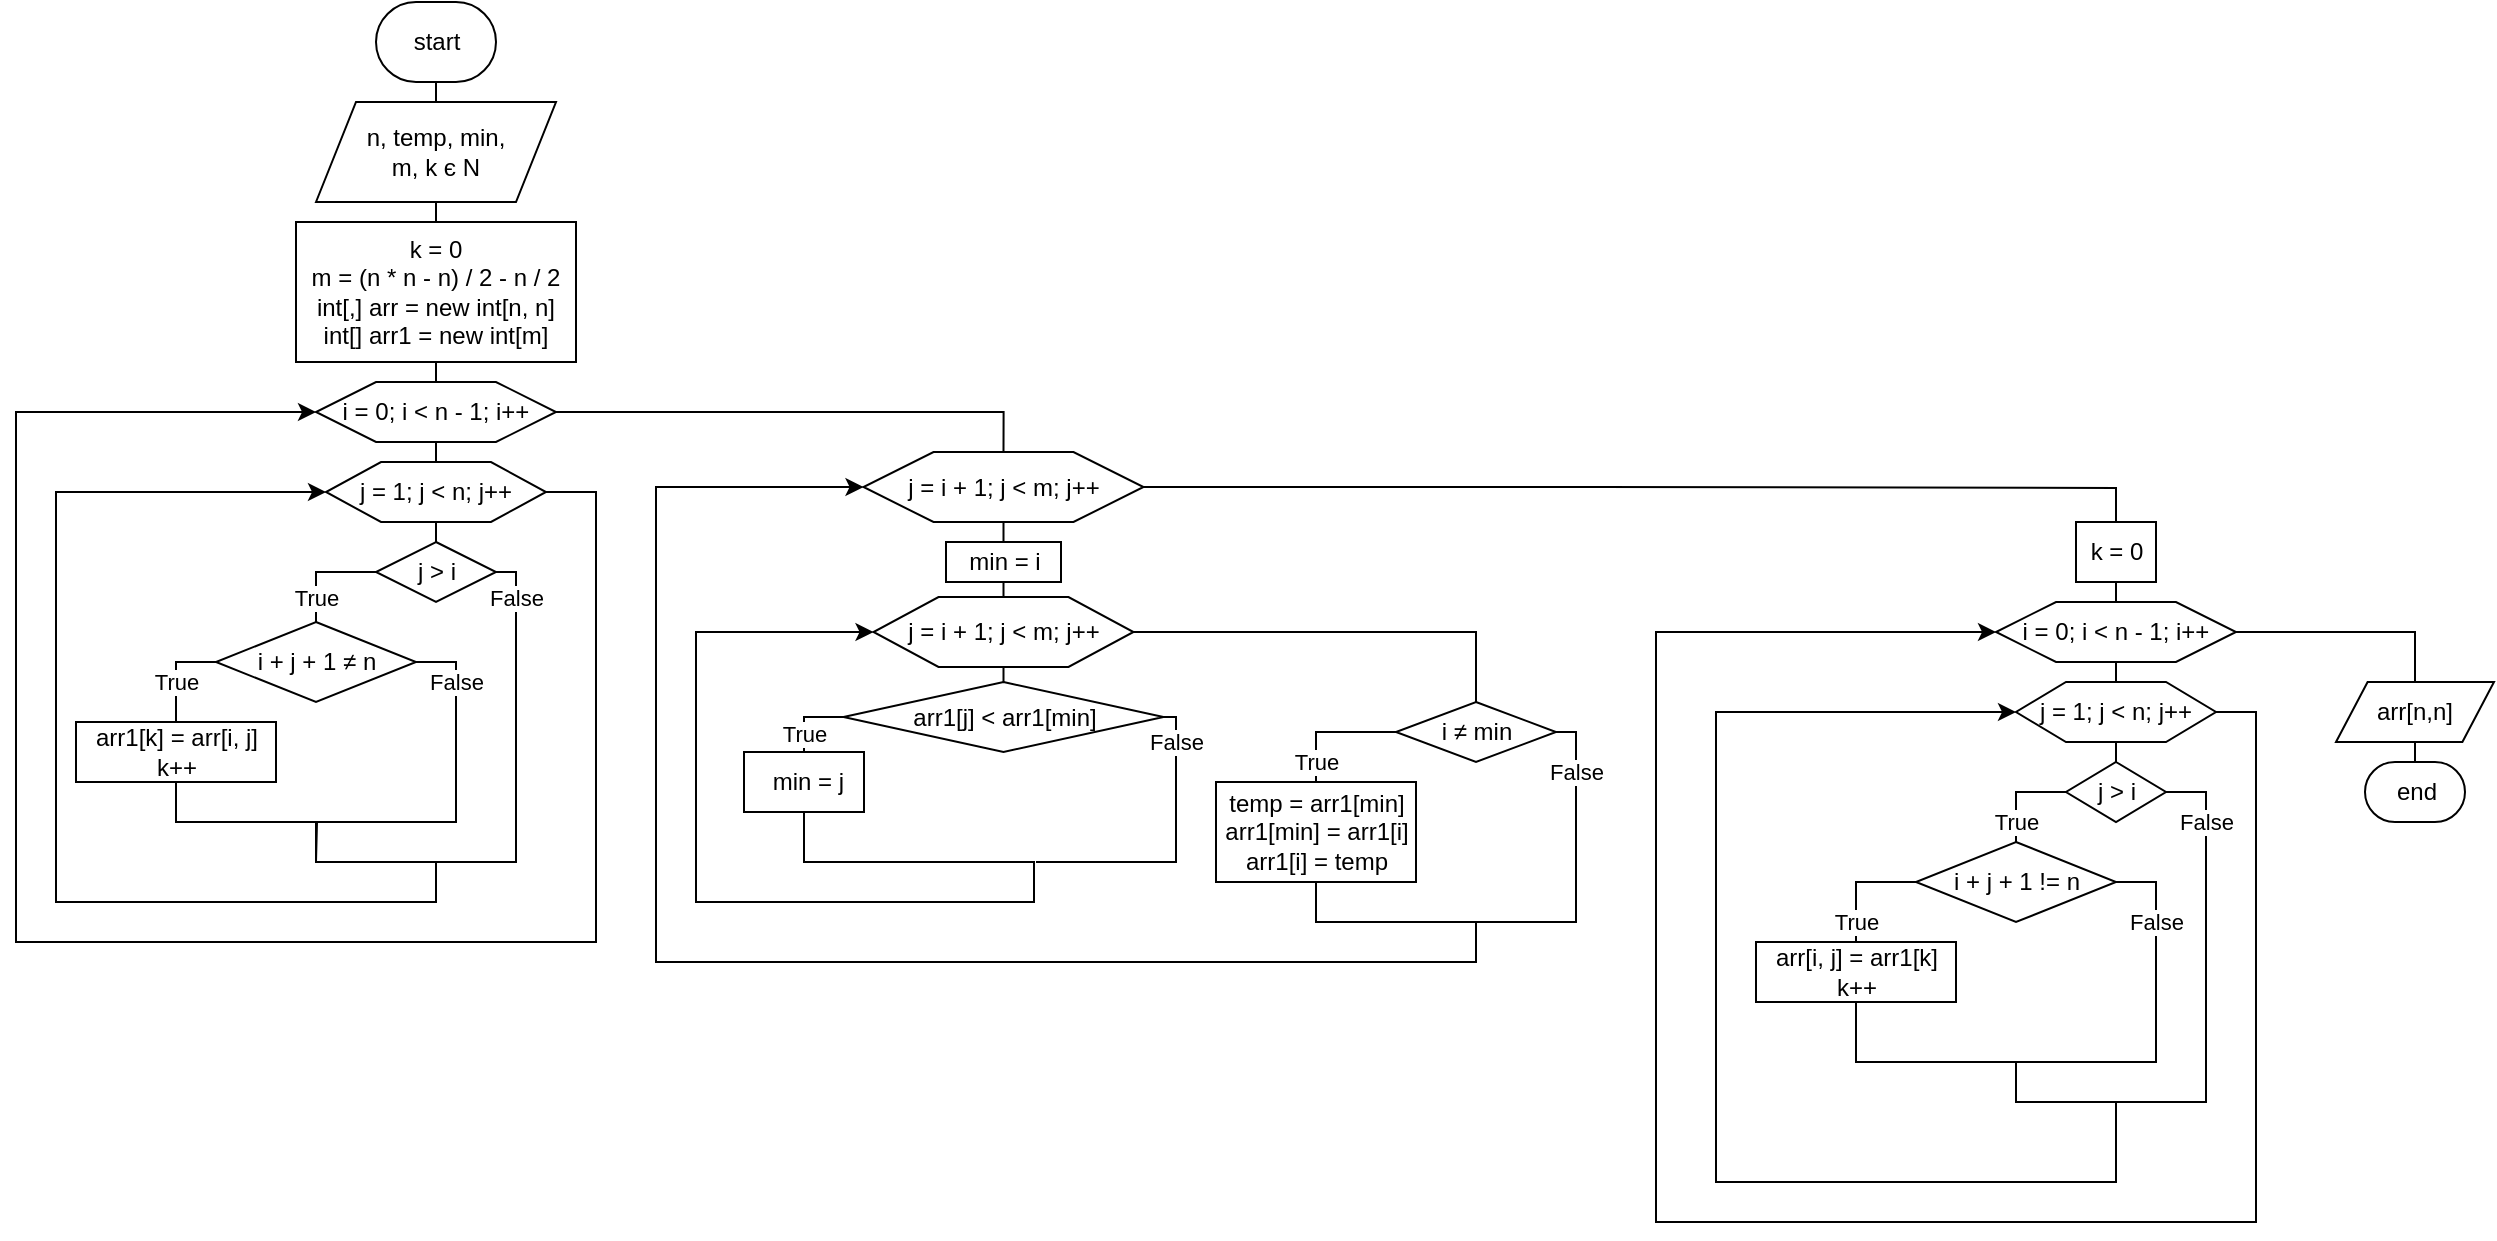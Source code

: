 <mxfile version="15.4.0" type="device"><diagram id="NwT3F25YLjGV65Ur85zx" name="Сторінка-1"><mxGraphModel dx="782" dy="1666" grid="1" gridSize="10" guides="1" tooltips="1" connect="1" arrows="1" fold="1" page="1" pageScale="1" pageWidth="827" pageHeight="1169" math="0" shadow="0"><root><mxCell id="0"/><mxCell id="1" parent="0"/><mxCell id="Em_HY2xv-zSSnNhUXBeC-4" style="edgeStyle=orthogonalEdgeStyle;rounded=0;orthogonalLoop=1;jettySize=auto;html=1;exitX=0.5;exitY=0.5;exitDx=0;exitDy=20;exitPerimeter=0;entryX=0.5;entryY=0;entryDx=0;entryDy=0;endArrow=none;endFill=0;" parent="1" source="Em_HY2xv-zSSnNhUXBeC-2" target="Em_HY2xv-zSSnNhUXBeC-3" edge="1"><mxGeometry relative="1" as="geometry"/></mxCell><mxCell id="Em_HY2xv-zSSnNhUXBeC-2" value="start" style="html=1;dashed=0;whitespace=wrap;shape=mxgraph.dfd.start" parent="1" vertex="1"><mxGeometry x="230" y="-1120" width="60" height="40" as="geometry"/></mxCell><mxCell id="Em_HY2xv-zSSnNhUXBeC-6" style="edgeStyle=orthogonalEdgeStyle;rounded=0;orthogonalLoop=1;jettySize=auto;html=1;exitX=0.5;exitY=1;exitDx=0;exitDy=0;entryX=0.5;entryY=0;entryDx=0;entryDy=0;endArrow=none;endFill=0;" parent="1" source="Em_HY2xv-zSSnNhUXBeC-3" target="Em_HY2xv-zSSnNhUXBeC-5" edge="1"><mxGeometry relative="1" as="geometry"/></mxCell><mxCell id="Em_HY2xv-zSSnNhUXBeC-3" value="n, temp, min, &lt;br&gt;m,&amp;nbsp;k є N" style="shape=parallelogram;perimeter=parallelogramPerimeter;whiteSpace=wrap;html=1;fixedSize=1;" parent="1" vertex="1"><mxGeometry x="200" y="-1070" width="120" height="50" as="geometry"/></mxCell><mxCell id="Em_HY2xv-zSSnNhUXBeC-9" style="edgeStyle=orthogonalEdgeStyle;rounded=0;orthogonalLoop=1;jettySize=auto;html=1;exitX=0.5;exitY=1;exitDx=0;exitDy=0;entryX=0.5;entryY=0;entryDx=0;entryDy=0;endArrow=none;endFill=0;" parent="1" source="Em_HY2xv-zSSnNhUXBeC-5" target="Em_HY2xv-zSSnNhUXBeC-8" edge="1"><mxGeometry relative="1" as="geometry"/></mxCell><mxCell id="Em_HY2xv-zSSnNhUXBeC-5" value="&lt;span&gt;&lt;div&gt;k = 0&lt;/div&gt;&lt;div&gt;m = (n * n - n) / 2 - n / 2&lt;br&gt;&lt;/div&gt;&lt;div&gt;int[,] arr = new int[n, n]&lt;/div&gt;&lt;div&gt;int[] arr1 = new int[m]&lt;/div&gt;&lt;/span&gt;" style="rounded=0;whiteSpace=wrap;html=1;" parent="1" vertex="1"><mxGeometry x="190" y="-1010" width="140" height="70" as="geometry"/></mxCell><mxCell id="Em_HY2xv-zSSnNhUXBeC-11" style="edgeStyle=orthogonalEdgeStyle;rounded=0;orthogonalLoop=1;jettySize=auto;html=1;exitX=0.5;exitY=1;exitDx=0;exitDy=0;entryX=0.5;entryY=0;entryDx=0;entryDy=0;endArrow=none;endFill=0;" parent="1" source="Em_HY2xv-zSSnNhUXBeC-8" target="Em_HY2xv-zSSnNhUXBeC-10" edge="1"><mxGeometry relative="1" as="geometry"/></mxCell><mxCell id="Em_HY2xv-zSSnNhUXBeC-52" style="edgeStyle=orthogonalEdgeStyle;rounded=0;orthogonalLoop=1;jettySize=auto;html=1;exitX=1;exitY=0.5;exitDx=0;exitDy=0;entryX=0.5;entryY=0;entryDx=0;entryDy=0;endArrow=none;endFill=0;" parent="1" source="Em_HY2xv-zSSnNhUXBeC-8" target="Em_HY2xv-zSSnNhUXBeC-39" edge="1"><mxGeometry relative="1" as="geometry"/></mxCell><mxCell id="Em_HY2xv-zSSnNhUXBeC-8" value="&lt;span style=&quot;text-align: left&quot;&gt;i = 0; i &amp;lt; n - 1; i++&lt;/span&gt;" style="shape=hexagon;perimeter=hexagonPerimeter2;whiteSpace=wrap;html=1;size=0.25" parent="1" vertex="1"><mxGeometry x="200" y="-930" width="120" height="30" as="geometry"/></mxCell><mxCell id="Em_HY2xv-zSSnNhUXBeC-13" style="edgeStyle=orthogonalEdgeStyle;rounded=0;orthogonalLoop=1;jettySize=auto;html=1;exitX=0.5;exitY=1;exitDx=0;exitDy=0;entryX=0.5;entryY=0;entryDx=0;entryDy=0;endArrow=none;endFill=0;" parent="1" source="Em_HY2xv-zSSnNhUXBeC-10" target="Em_HY2xv-zSSnNhUXBeC-12" edge="1"><mxGeometry relative="1" as="geometry"/></mxCell><mxCell id="Em_HY2xv-zSSnNhUXBeC-28" style="edgeStyle=orthogonalEdgeStyle;rounded=0;orthogonalLoop=1;jettySize=auto;html=1;exitX=1;exitY=0.5;exitDx=0;exitDy=0;endArrow=classic;endFill=1;entryX=0;entryY=0.5;entryDx=0;entryDy=0;" parent="1" source="Em_HY2xv-zSSnNhUXBeC-10" target="Em_HY2xv-zSSnNhUXBeC-8" edge="1"><mxGeometry relative="1" as="geometry"><mxPoint x="160" y="-910" as="targetPoint"/><Array as="points"><mxPoint x="340" y="-875"/><mxPoint x="340" y="-650"/><mxPoint x="50" y="-650"/><mxPoint x="50" y="-915"/></Array></mxGeometry></mxCell><mxCell id="Em_HY2xv-zSSnNhUXBeC-10" value="&lt;span style=&quot;text-align: left&quot;&gt;j = 1; j &amp;lt; n; j++&lt;/span&gt;" style="shape=hexagon;perimeter=hexagonPerimeter2;whiteSpace=wrap;html=1;size=0.25;" parent="1" vertex="1"><mxGeometry x="205" y="-890" width="110" height="30" as="geometry"/></mxCell><mxCell id="Em_HY2xv-zSSnNhUXBeC-24" value="False" style="edgeStyle=orthogonalEdgeStyle;rounded=0;orthogonalLoop=1;jettySize=auto;html=1;exitX=1;exitY=0.5;exitDx=0;exitDy=0;endArrow=classic;endFill=1;entryX=0;entryY=0.5;entryDx=0;entryDy=0;" parent="1" source="Em_HY2xv-zSSnNhUXBeC-12" edge="1" target="Em_HY2xv-zSSnNhUXBeC-10"><mxGeometry x="-0.938" relative="1" as="geometry"><mxPoint x="260" y="-670" as="targetPoint"/><Array as="points"><mxPoint x="300" y="-835"/><mxPoint x="300" y="-690"/><mxPoint x="260" y="-690"/><mxPoint x="260" y="-670"/><mxPoint x="70" y="-670"/><mxPoint x="70" y="-875"/></Array><mxPoint as="offset"/></mxGeometry></mxCell><mxCell id="Em_HY2xv-zSSnNhUXBeC-27" value="True" style="edgeStyle=orthogonalEdgeStyle;rounded=0;orthogonalLoop=1;jettySize=auto;html=1;exitX=0;exitY=0.5;exitDx=0;exitDy=0;entryX=0.5;entryY=0;entryDx=0;entryDy=0;endArrow=none;endFill=0;" parent="1" source="Em_HY2xv-zSSnNhUXBeC-12" target="Em_HY2xv-zSSnNhUXBeC-18" edge="1"><mxGeometry x="0.556" relative="1" as="geometry"><mxPoint as="offset"/></mxGeometry></mxCell><mxCell id="Em_HY2xv-zSSnNhUXBeC-12" value="&lt;span style=&quot;text-align: left&quot;&gt;j &amp;gt; i&lt;/span&gt;" style="shape=rhombus;html=1;dashed=0;whitespace=wrap;perimeter=rhombusPerimeter;" parent="1" vertex="1"><mxGeometry x="230" y="-850" width="60" height="30" as="geometry"/></mxCell><mxCell id="CV_5UNjA_rSk1zPezKXB-3" value="True" style="edgeStyle=orthogonalEdgeStyle;rounded=0;orthogonalLoop=1;jettySize=auto;html=1;exitX=0;exitY=0.5;exitDx=0;exitDy=0;entryX=0.5;entryY=0;entryDx=0;entryDy=0;endArrow=none;endFill=0;" edge="1" parent="1" source="Em_HY2xv-zSSnNhUXBeC-18" target="CV_5UNjA_rSk1zPezKXB-1"><mxGeometry x="0.2" relative="1" as="geometry"><mxPoint as="offset"/></mxGeometry></mxCell><mxCell id="CV_5UNjA_rSk1zPezKXB-4" value="False" style="edgeStyle=orthogonalEdgeStyle;rounded=0;orthogonalLoop=1;jettySize=auto;html=1;exitX=1;exitY=0.5;exitDx=0;exitDy=0;endArrow=none;endFill=0;" edge="1" parent="1" source="Em_HY2xv-zSSnNhUXBeC-18"><mxGeometry x="-0.778" relative="1" as="geometry"><mxPoint x="260" y="-670" as="targetPoint"/><Array as="points"><mxPoint x="270" y="-790"/><mxPoint x="270" y="-710"/><mxPoint x="200" y="-710"/><mxPoint x="200" y="-690"/><mxPoint x="260" y="-690"/></Array><mxPoint as="offset"/></mxGeometry></mxCell><mxCell id="Em_HY2xv-zSSnNhUXBeC-18" value="&lt;span style=&quot;text-align: left&quot;&gt;i + j + 1&amp;nbsp;&lt;/span&gt;≠&amp;nbsp;&lt;span style=&quot;text-align: left&quot;&gt;n&lt;/span&gt;" style="shape=rhombus;html=1;dashed=0;whitespace=wrap;perimeter=rhombusPerimeter;" parent="1" vertex="1"><mxGeometry x="150" y="-810" width="100" height="40" as="geometry"/></mxCell><mxCell id="Em_HY2xv-zSSnNhUXBeC-41" style="edgeStyle=orthogonalEdgeStyle;rounded=0;orthogonalLoop=1;jettySize=auto;html=1;exitX=0.5;exitY=1;exitDx=0;exitDy=0;entryX=0.5;entryY=0;entryDx=0;entryDy=0;endArrow=none;endFill=0;" parent="1" source="Em_HY2xv-zSSnNhUXBeC-33" target="Em_HY2xv-zSSnNhUXBeC-35" edge="1"><mxGeometry relative="1" as="geometry"/></mxCell><mxCell id="Em_HY2xv-zSSnNhUXBeC-33" value="min = i" style="html=1;dashed=0;whitespace=wrap;" parent="1" vertex="1"><mxGeometry x="515" y="-850" width="57.5" height="20" as="geometry"/></mxCell><mxCell id="Em_HY2xv-zSSnNhUXBeC-43" style="edgeStyle=orthogonalEdgeStyle;rounded=0;orthogonalLoop=1;jettySize=auto;html=1;exitX=0.5;exitY=1;exitDx=0;exitDy=0;entryX=0.5;entryY=0;entryDx=0;entryDy=0;endArrow=none;endFill=0;" parent="1" source="Em_HY2xv-zSSnNhUXBeC-35" target="Em_HY2xv-zSSnNhUXBeC-42" edge="1"><mxGeometry relative="1" as="geometry"/></mxCell><mxCell id="Em_HY2xv-zSSnNhUXBeC-82" style="edgeStyle=orthogonalEdgeStyle;rounded=0;orthogonalLoop=1;jettySize=auto;html=1;exitX=1;exitY=0.5;exitDx=0;exitDy=0;entryX=0.5;entryY=0;entryDx=0;entryDy=0;endArrow=none;endFill=0;" parent="1" source="Em_HY2xv-zSSnNhUXBeC-35" target="Em_HY2xv-zSSnNhUXBeC-48" edge="1"><mxGeometry relative="1" as="geometry"/></mxCell><mxCell id="Em_HY2xv-zSSnNhUXBeC-35" value="&lt;span style=&quot;text-align: left&quot;&gt;j = i + 1; j &amp;lt; m; j++&lt;/span&gt;" style="shape=hexagon;perimeter=hexagonPerimeter2;whiteSpace=wrap;html=1;size=0.25" parent="1" vertex="1"><mxGeometry x="478.75" y="-822.5" width="130" height="35" as="geometry"/></mxCell><mxCell id="Em_HY2xv-zSSnNhUXBeC-40" style="edgeStyle=orthogonalEdgeStyle;rounded=0;orthogonalLoop=1;jettySize=auto;html=1;exitX=0.5;exitY=1;exitDx=0;exitDy=0;entryX=0.5;entryY=0;entryDx=0;entryDy=0;endArrow=none;endFill=0;" parent="1" source="Em_HY2xv-zSSnNhUXBeC-39" target="Em_HY2xv-zSSnNhUXBeC-33" edge="1"><mxGeometry relative="1" as="geometry"/></mxCell><mxCell id="Em_HY2xv-zSSnNhUXBeC-58" style="edgeStyle=orthogonalEdgeStyle;rounded=0;orthogonalLoop=1;jettySize=auto;html=1;exitX=1;exitY=0.5;exitDx=0;exitDy=0;entryX=0.5;entryY=0;entryDx=0;entryDy=0;endArrow=none;endFill=0;" parent="1" source="Em_HY2xv-zSSnNhUXBeC-39" target="Em_HY2xv-zSSnNhUXBeC-56" edge="1"><mxGeometry relative="1" as="geometry"><Array as="points"><mxPoint x="840" y="-877"/><mxPoint x="1070" y="-877"/></Array></mxGeometry></mxCell><mxCell id="Em_HY2xv-zSSnNhUXBeC-39" value="&lt;span style=&quot;text-align: left&quot;&gt;j = i + 1; j &amp;lt; m; j++&lt;/span&gt;" style="shape=hexagon;perimeter=hexagonPerimeter2;whiteSpace=wrap;html=1;size=0.25" parent="1" vertex="1"><mxGeometry x="473.75" y="-895" width="140" height="35" as="geometry"/></mxCell><mxCell id="Em_HY2xv-zSSnNhUXBeC-45" value="True" style="edgeStyle=orthogonalEdgeStyle;rounded=0;orthogonalLoop=1;jettySize=auto;html=1;exitX=0;exitY=0.5;exitDx=0;exitDy=0;entryX=0.5;entryY=0;entryDx=0;entryDy=0;endArrow=none;endFill=0;" parent="1" source="Em_HY2xv-zSSnNhUXBeC-42" target="Em_HY2xv-zSSnNhUXBeC-44" edge="1"><mxGeometry x="0.515" relative="1" as="geometry"><mxPoint as="offset"/></mxGeometry></mxCell><mxCell id="Em_HY2xv-zSSnNhUXBeC-47" value="False" style="edgeStyle=orthogonalEdgeStyle;rounded=0;orthogonalLoop=1;jettySize=auto;html=1;exitX=1;exitY=0.5;exitDx=0;exitDy=0;endArrow=none;endFill=0;" parent="1" source="Em_HY2xv-zSSnNhUXBeC-42" edge="1"><mxGeometry x="-0.748" relative="1" as="geometry"><mxPoint x="560" y="-690" as="targetPoint"/><Array as="points"><mxPoint x="630" y="-762"/><mxPoint x="630" y="-690"/></Array><mxPoint as="offset"/></mxGeometry></mxCell><mxCell id="Em_HY2xv-zSSnNhUXBeC-42" value="&lt;span style=&quot;text-align: left&quot;&gt;arr1[j] &amp;lt; arr1[min]&lt;/span&gt;" style="shape=rhombus;html=1;dashed=0;whitespace=wrap;perimeter=rhombusPerimeter;" parent="1" vertex="1"><mxGeometry x="463.75" y="-780" width="160" height="35" as="geometry"/></mxCell><mxCell id="Em_HY2xv-zSSnNhUXBeC-46" style="edgeStyle=orthogonalEdgeStyle;rounded=0;orthogonalLoop=1;jettySize=auto;html=1;exitX=0.5;exitY=1;exitDx=0;exitDy=0;entryX=0;entryY=0.5;entryDx=0;entryDy=0;endArrow=classic;endFill=1;" parent="1" source="Em_HY2xv-zSSnNhUXBeC-44" target="Em_HY2xv-zSSnNhUXBeC-35" edge="1"><mxGeometry relative="1" as="geometry"><Array as="points"><mxPoint x="444" y="-690"/><mxPoint x="559" y="-690"/><mxPoint x="559" y="-670"/><mxPoint x="390" y="-670"/><mxPoint x="390" y="-805"/></Array></mxGeometry></mxCell><mxCell id="Em_HY2xv-zSSnNhUXBeC-44" value="&lt;span style=&quot;text-align: left&quot;&gt;&amp;nbsp;min = j&lt;/span&gt;" style="html=1;dashed=0;whitespace=wrap;" parent="1" vertex="1"><mxGeometry x="414" y="-745" width="60" height="30" as="geometry"/></mxCell><mxCell id="Em_HY2xv-zSSnNhUXBeC-53" value="True" style="edgeStyle=orthogonalEdgeStyle;rounded=0;orthogonalLoop=1;jettySize=auto;html=1;exitX=0;exitY=0.5;exitDx=0;exitDy=0;entryX=0.5;entryY=0;entryDx=0;entryDy=0;endArrow=none;endFill=0;" parent="1" source="Em_HY2xv-zSSnNhUXBeC-48" target="Em_HY2xv-zSSnNhUXBeC-50" edge="1"><mxGeometry x="0.692" relative="1" as="geometry"><Array as="points"><mxPoint x="700" y="-755"/></Array><mxPoint as="offset"/></mxGeometry></mxCell><mxCell id="Em_HY2xv-zSSnNhUXBeC-55" value="False" style="edgeStyle=orthogonalEdgeStyle;rounded=0;orthogonalLoop=1;jettySize=auto;html=1;exitX=1;exitY=0.5;exitDx=0;exitDy=0;endArrow=none;endFill=0;" parent="1" source="Em_HY2xv-zSSnNhUXBeC-48" edge="1"><mxGeometry x="-0.655" relative="1" as="geometry"><mxPoint x="780" y="-640" as="targetPoint"/><Array as="points"><mxPoint x="830" y="-755"/><mxPoint x="830" y="-660"/><mxPoint x="780" y="-660"/><mxPoint x="780" y="-640"/></Array><mxPoint as="offset"/></mxGeometry></mxCell><mxCell id="Em_HY2xv-zSSnNhUXBeC-48" value="&lt;span style=&quot;text-align: left&quot;&gt;i&amp;nbsp;&lt;/span&gt;≠&amp;nbsp;&lt;span style=&quot;text-align: left&quot;&gt;min&lt;/span&gt;" style="shape=rhombus;html=1;dashed=0;whitespace=wrap;perimeter=rhombusPerimeter;" parent="1" vertex="1"><mxGeometry x="740" y="-770" width="80" height="30" as="geometry"/></mxCell><mxCell id="Em_HY2xv-zSSnNhUXBeC-54" style="edgeStyle=orthogonalEdgeStyle;rounded=0;orthogonalLoop=1;jettySize=auto;html=1;exitX=0.5;exitY=1;exitDx=0;exitDy=0;entryX=0;entryY=0.5;entryDx=0;entryDy=0;endArrow=classic;endFill=1;" parent="1" source="Em_HY2xv-zSSnNhUXBeC-50" target="Em_HY2xv-zSSnNhUXBeC-39" edge="1"><mxGeometry relative="1" as="geometry"><Array as="points"><mxPoint x="700" y="-660"/><mxPoint x="780" y="-660"/><mxPoint x="780" y="-640"/><mxPoint x="370" y="-640"/><mxPoint x="370" y="-877"/></Array></mxGeometry></mxCell><mxCell id="Em_HY2xv-zSSnNhUXBeC-50" value="&lt;span style=&quot;text-align: left&quot;&gt;temp = arr1[min]&lt;br&gt;&lt;/span&gt;&lt;span style=&quot;text-align: left&quot;&gt;arr1[min] = arr1[i]&lt;br&gt;&lt;/span&gt;&lt;span style=&quot;text-align: left&quot;&gt;arr1[i] = temp&lt;/span&gt;" style="html=1;dashed=0;whitespace=wrap;" parent="1" vertex="1"><mxGeometry x="650" y="-730" width="100" height="50" as="geometry"/></mxCell><mxCell id="Em_HY2xv-zSSnNhUXBeC-63" style="edgeStyle=orthogonalEdgeStyle;rounded=0;orthogonalLoop=1;jettySize=auto;html=1;exitX=0.5;exitY=1;exitDx=0;exitDy=0;endArrow=none;endFill=0;" parent="1" source="Em_HY2xv-zSSnNhUXBeC-56" target="Em_HY2xv-zSSnNhUXBeC-59" edge="1"><mxGeometry relative="1" as="geometry"/></mxCell><mxCell id="Em_HY2xv-zSSnNhUXBeC-56" value="k = 0" style="html=1;dashed=0;whitespace=wrap;" parent="1" vertex="1"><mxGeometry x="1080" y="-860" width="40" height="30" as="geometry"/></mxCell><mxCell id="Em_HY2xv-zSSnNhUXBeC-64" style="edgeStyle=orthogonalEdgeStyle;rounded=0;orthogonalLoop=1;jettySize=auto;html=1;exitX=0.5;exitY=1;exitDx=0;exitDy=0;entryX=0.5;entryY=0;entryDx=0;entryDy=0;endArrow=none;endFill=0;" parent="1" source="Em_HY2xv-zSSnNhUXBeC-59" target="Em_HY2xv-zSSnNhUXBeC-61" edge="1"><mxGeometry relative="1" as="geometry"/></mxCell><mxCell id="Em_HY2xv-zSSnNhUXBeC-79" style="edgeStyle=orthogonalEdgeStyle;rounded=0;orthogonalLoop=1;jettySize=auto;html=1;exitX=1;exitY=0.5;exitDx=0;exitDy=0;endArrow=none;endFill=0;" parent="1" source="Em_HY2xv-zSSnNhUXBeC-59" target="Em_HY2xv-zSSnNhUXBeC-78" edge="1"><mxGeometry relative="1" as="geometry"/></mxCell><mxCell id="Em_HY2xv-zSSnNhUXBeC-59" value="&lt;span style=&quot;text-align: left&quot;&gt;i = 0; i &amp;lt; n - 1; i++&lt;/span&gt;" style="shape=hexagon;perimeter=hexagonPerimeter2;whiteSpace=wrap;html=1;size=0.25" parent="1" vertex="1"><mxGeometry x="1040" y="-820" width="120" height="30" as="geometry"/></mxCell><mxCell id="Em_HY2xv-zSSnNhUXBeC-68" style="edgeStyle=orthogonalEdgeStyle;rounded=0;orthogonalLoop=1;jettySize=auto;html=1;exitX=0.5;exitY=1;exitDx=0;exitDy=0;entryX=0.5;entryY=0;entryDx=0;entryDy=0;endArrow=none;endFill=0;" parent="1" source="Em_HY2xv-zSSnNhUXBeC-61" target="Em_HY2xv-zSSnNhUXBeC-67" edge="1"><mxGeometry relative="1" as="geometry"/></mxCell><mxCell id="Em_HY2xv-zSSnNhUXBeC-77" style="edgeStyle=orthogonalEdgeStyle;rounded=0;orthogonalLoop=1;jettySize=auto;html=1;exitX=1;exitY=0.5;exitDx=0;exitDy=0;entryX=0;entryY=0.5;entryDx=0;entryDy=0;endArrow=classic;endFill=1;" parent="1" source="Em_HY2xv-zSSnNhUXBeC-61" target="Em_HY2xv-zSSnNhUXBeC-59" edge="1"><mxGeometry relative="1" as="geometry"><Array as="points"><mxPoint x="1170" y="-765"/><mxPoint x="1170" y="-510"/><mxPoint x="870" y="-510"/><mxPoint x="870" y="-805"/></Array></mxGeometry></mxCell><mxCell id="Em_HY2xv-zSSnNhUXBeC-61" value="&lt;span style=&quot;text-align: left&quot;&gt;j = 1; j &amp;lt; n; j++&lt;/span&gt;" style="shape=hexagon;perimeter=hexagonPerimeter2;whiteSpace=wrap;html=1;size=0.25" parent="1" vertex="1"><mxGeometry x="1050" y="-780" width="100" height="30" as="geometry"/></mxCell><mxCell id="Em_HY2xv-zSSnNhUXBeC-65" style="edgeStyle=orthogonalEdgeStyle;rounded=0;orthogonalLoop=1;jettySize=auto;html=1;exitX=1;exitY=0.5;exitDx=0;exitDy=0;entryX=1;entryY=0.25;entryDx=0;entryDy=0;endArrow=none;endFill=0;" parent="1" source="Em_HY2xv-zSSnNhUXBeC-56" target="Em_HY2xv-zSSnNhUXBeC-56" edge="1"><mxGeometry relative="1" as="geometry"/></mxCell><mxCell id="Em_HY2xv-zSSnNhUXBeC-70" value="True" style="edgeStyle=orthogonalEdgeStyle;rounded=0;orthogonalLoop=1;jettySize=auto;html=1;exitX=0;exitY=0.5;exitDx=0;exitDy=0;entryX=0.5;entryY=0;entryDx=0;entryDy=0;endArrow=none;endFill=0;" parent="1" source="Em_HY2xv-zSSnNhUXBeC-67" target="Em_HY2xv-zSSnNhUXBeC-69" edge="1"><mxGeometry x="0.6" relative="1" as="geometry"><mxPoint as="offset"/></mxGeometry></mxCell><mxCell id="Em_HY2xv-zSSnNhUXBeC-76" value="False" style="edgeStyle=orthogonalEdgeStyle;rounded=0;orthogonalLoop=1;jettySize=auto;html=1;exitX=1;exitY=0.5;exitDx=0;exitDy=0;endArrow=none;endFill=0;" parent="1" source="Em_HY2xv-zSSnNhUXBeC-67" edge="1"><mxGeometry x="-0.731" relative="1" as="geometry"><mxPoint x="1100" y="-530" as="targetPoint"/><Array as="points"><mxPoint x="1145" y="-725"/><mxPoint x="1145" y="-570"/><mxPoint x="1100" y="-570"/></Array><mxPoint as="offset"/></mxGeometry></mxCell><mxCell id="Em_HY2xv-zSSnNhUXBeC-67" value="&lt;span style=&quot;text-align: left&quot;&gt;j &amp;gt; i&lt;/span&gt;" style="shape=rhombus;html=1;dashed=0;whitespace=wrap;perimeter=rhombusPerimeter;" parent="1" vertex="1"><mxGeometry x="1075" y="-740" width="50" height="30" as="geometry"/></mxCell><mxCell id="Em_HY2xv-zSSnNhUXBeC-72" value="True" style="edgeStyle=orthogonalEdgeStyle;rounded=0;orthogonalLoop=1;jettySize=auto;html=1;exitX=0;exitY=0.5;exitDx=0;exitDy=0;endArrow=none;endFill=0;" parent="1" source="Em_HY2xv-zSSnNhUXBeC-69" target="Em_HY2xv-zSSnNhUXBeC-71" edge="1"><mxGeometry x="0.666" relative="1" as="geometry"><mxPoint as="offset"/></mxGeometry></mxCell><mxCell id="Em_HY2xv-zSSnNhUXBeC-74" value="False" style="edgeStyle=orthogonalEdgeStyle;rounded=0;orthogonalLoop=1;jettySize=auto;html=1;exitX=1;exitY=0.5;exitDx=0;exitDy=0;endArrow=none;endFill=0;" parent="1" source="Em_HY2xv-zSSnNhUXBeC-69" edge="1"><mxGeometry x="-0.6" relative="1" as="geometry"><mxPoint x="1050" y="-570" as="targetPoint"/><Array as="points"><mxPoint x="1120" y="-680"/><mxPoint x="1120" y="-590"/><mxPoint x="1050" y="-590"/></Array><mxPoint as="offset"/></mxGeometry></mxCell><mxCell id="Em_HY2xv-zSSnNhUXBeC-69" value="&lt;span style=&quot;text-align: left&quot;&gt;i + j + 1 != n&lt;/span&gt;" style="shape=rhombus;html=1;dashed=0;whitespace=wrap;perimeter=rhombusPerimeter;" parent="1" vertex="1"><mxGeometry x="1000" y="-700" width="100" height="40" as="geometry"/></mxCell><mxCell id="Em_HY2xv-zSSnNhUXBeC-73" style="edgeStyle=orthogonalEdgeStyle;rounded=0;orthogonalLoop=1;jettySize=auto;html=1;exitX=0.5;exitY=1;exitDx=0;exitDy=0;endArrow=classic;endFill=1;entryX=0;entryY=0.5;entryDx=0;entryDy=0;" parent="1" source="Em_HY2xv-zSSnNhUXBeC-71" target="Em_HY2xv-zSSnNhUXBeC-61" edge="1"><mxGeometry relative="1" as="geometry"><mxPoint x="1180" y="-700" as="targetPoint"/><Array as="points"><mxPoint x="970" y="-590"/><mxPoint x="1050" y="-590"/><mxPoint x="1050" y="-570"/><mxPoint x="1100" y="-570"/><mxPoint x="1100" y="-530"/><mxPoint x="900" y="-530"/><mxPoint x="900" y="-765"/></Array></mxGeometry></mxCell><mxCell id="Em_HY2xv-zSSnNhUXBeC-71" value="&lt;span style=&quot;text-align: left&quot;&gt;arr[i, j] = arr1[k]&lt;br&gt;&lt;/span&gt;&lt;span style=&quot;text-align: left&quot;&gt;k++&lt;/span&gt;" style="html=1;dashed=0;whitespace=wrap;" parent="1" vertex="1"><mxGeometry x="920" y="-650" width="100" height="30" as="geometry"/></mxCell><mxCell id="Em_HY2xv-zSSnNhUXBeC-81" style="edgeStyle=orthogonalEdgeStyle;rounded=0;orthogonalLoop=1;jettySize=auto;html=1;exitX=0.5;exitY=1;exitDx=0;exitDy=0;entryX=0.5;entryY=0.5;entryDx=0;entryDy=-15;entryPerimeter=0;endArrow=none;endFill=0;" parent="1" source="Em_HY2xv-zSSnNhUXBeC-78" target="Em_HY2xv-zSSnNhUXBeC-80" edge="1"><mxGeometry relative="1" as="geometry"/></mxCell><mxCell id="Em_HY2xv-zSSnNhUXBeC-78" value="arr[n,n]" style="shape=parallelogram;perimeter=parallelogramPerimeter;whiteSpace=wrap;html=1;dashed=0;" parent="1" vertex="1"><mxGeometry x="1210" y="-780" width="79" height="30" as="geometry"/></mxCell><mxCell id="Em_HY2xv-zSSnNhUXBeC-80" value="end" style="html=1;dashed=0;whitespace=wrap;shape=mxgraph.dfd.start" parent="1" vertex="1"><mxGeometry x="1224.5" y="-740" width="50" height="30" as="geometry"/></mxCell><mxCell id="CV_5UNjA_rSk1zPezKXB-5" style="edgeStyle=orthogonalEdgeStyle;rounded=0;orthogonalLoop=1;jettySize=auto;html=1;exitX=0.5;exitY=1;exitDx=0;exitDy=0;endArrow=none;endFill=0;" edge="1" parent="1" source="CV_5UNjA_rSk1zPezKXB-1"><mxGeometry relative="1" as="geometry"><mxPoint x="200" y="-690" as="targetPoint"/></mxGeometry></mxCell><mxCell id="CV_5UNjA_rSk1zPezKXB-1" value="&lt;span style=&quot;text-align: left&quot;&gt;arr1[k] = arr[i, j]&lt;br&gt;&lt;/span&gt;&lt;span style=&quot;text-align: left&quot;&gt;k++&lt;/span&gt;" style="html=1;dashed=0;whitespace=wrap;" vertex="1" parent="1"><mxGeometry x="80" y="-760" width="100" height="30" as="geometry"/></mxCell></root></mxGraphModel></diagram></mxfile>